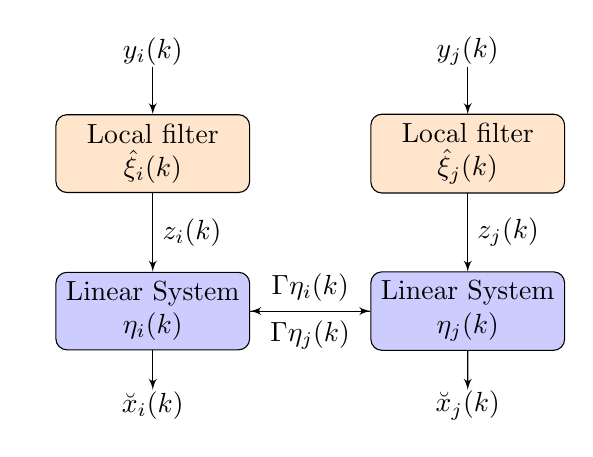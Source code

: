 \tikzstyle{sensor} = [draw, fill=blue!20, rectangle, rounded corners,
minimum height=2em, minimum width=7em]
\tikzstyle{est} = [draw, fill=orange!20, rectangle, rounded corners,
minimum height=2em, minimum width=7em]
\tikzstyle{pinstyle} = [pin edge={to-,thin,black}]

\begin{tikzpicture}[auto, node distance=1.8cm,>=latex']

\node at (0,3.3) {$y_i(k)$};
\node at (4,3.3) {$y_j(k)$};

\draw [->] (0,3.1) -- (0,2.5);
\draw [->] (4,3.1) -- (4,2.5);

\node [sensor,align=center] (est1) {Linear System\\$\eta_{i}(k)$};
\node [sensor, right of=est1,node distance=4cm,align=center] (est2) {Linear System\\$\eta_{j}(k)$};
\node [est,above of=est1,align=center,node distance=2cm] (sensor1) {Local filter\\$\hat{\xi}_i(k)$};
\node [est,above of=est2,align=center,node distance=2cm] (sensor2) {Local filter\\$\hat{\xi}_j(k)$};


\draw [->] (0,1.5) -- node {$z_i(k)$} (0,0.5);
\draw [->] (4,1.5) -- node {$z_j(k)$} (4,0.5);
%\\$y_i(k)$\\\quad\\\quad\\$\hat{\xi}_i(k)$

\draw [->] (est1) -- node {$\Gamma\eta_i(k)$} (est2);
\draw [->] (est2) -- node {$\Gamma\eta_j(k)$} (est1);


\draw [->] (est1) --  (0,-1);
\draw [->] (est2) -- (4,-1);


\node at (0,-1.2) {$\breve{x}_i(k)$};
\node at (4,-1.2) {$\breve{x}_j(k)$};
\end{tikzpicture}
